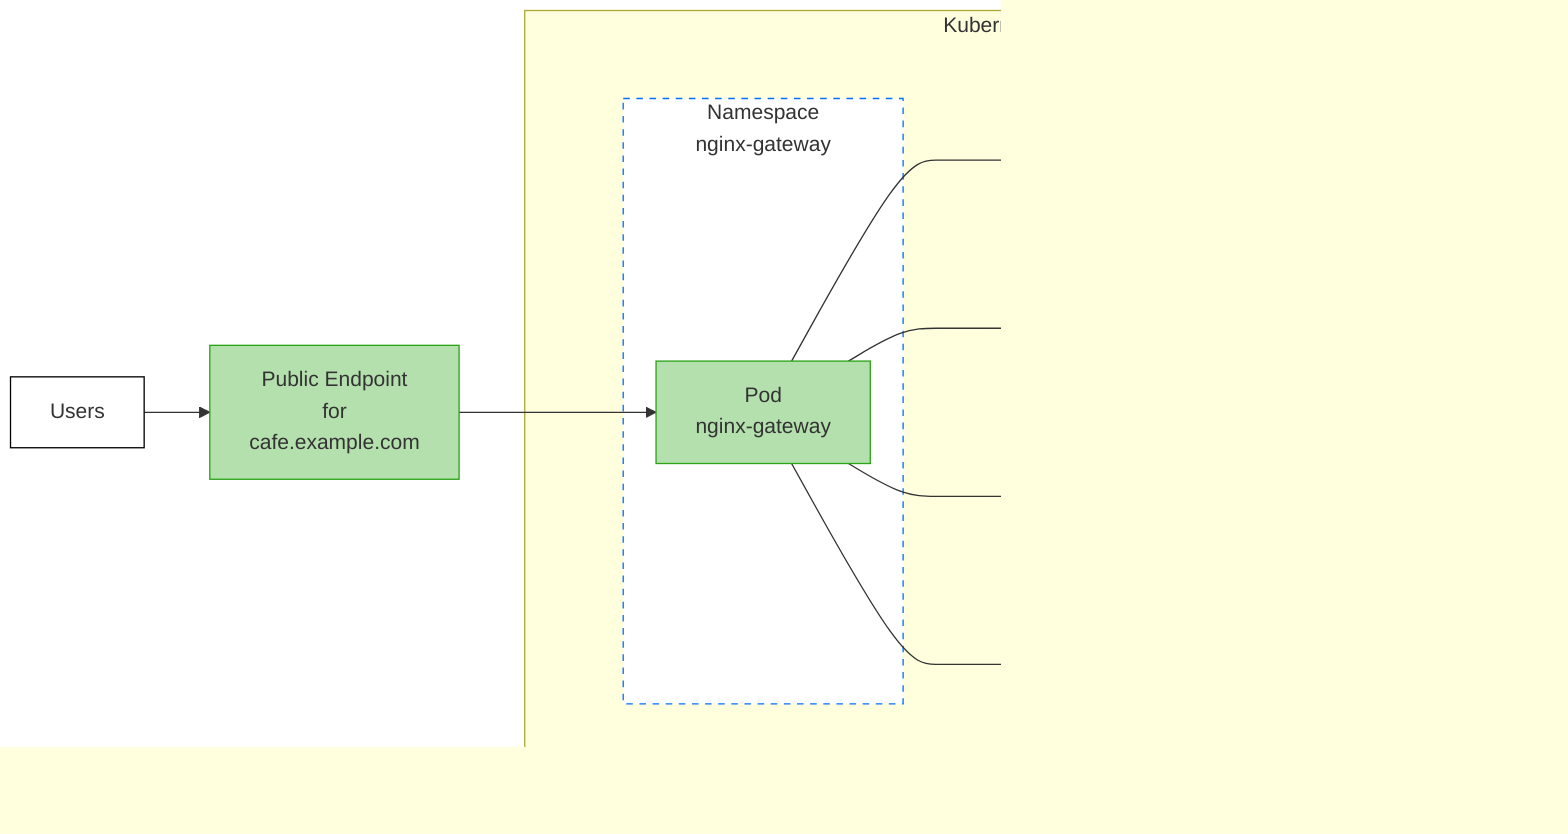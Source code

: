 %% mermaid source for advanced-routing.png diagram
graph LR
    users[Users]
    nkgSvc["Public Endpoint\nfor\ncafe.example.com"]
    subgraph cluster [Kubernetes Cluster]
        subgraph clusterPadding [" "]
            subgraph clusterPadding2 [" "]
                subgraph gwNS [Namespace\nnginx-gateway]
                    nkgPod[Pod\nnginx-gateway]
                end
            end
        end
        subgraph appNs [Namespace\ndefault]
            subgraph nsPadding [" "]
                coffeeV1Pod[Pod\ncoffee v1]
                coffeeV2Pod[Pod\ncoffee v2]
                teaPod[Pod\ntea]
                teaPostPod[Pod\ntea-post]
            end
        end
    end
  nkgSvc --> nkgPod
  nkgPod --/coffee--> coffeeV1Pod
  nkgPod --/coffee\nheader: version=v2\nOR\n/coffee?TEST=v2--> coffeeV2Pod
  nkgPod --GET /tea--> teaPod
  nkgPod --POST /tea--> teaPostPod
  users --> nkgSvc
  class clusterPadding,nsPadding,clusterPadding2 noBorder
  class gwNS,appNs namespace
  class nkgSvc,nkgPod nginxNode
  class coffeeV1Pod,coffeeV2Pod coffeeNode
  class teaPod,teaPostPod teaNode
  classDef noBorder stroke:none,fill:none
  classDef default fill:#FFFFFF,stroke:#000000
  classDef namespace fill:#FFFFFF,stroke:#036ffc,stroke-dasharray: 5 5,text-align:center
  classDef nginxNode fill:#b4e0ad,stroke:#2AA317
  classDef coffeeNode fill:#edbd8c,stroke:#D9822B
  classDef teaNode fill:#ff8f6a,stroke:#e5805f